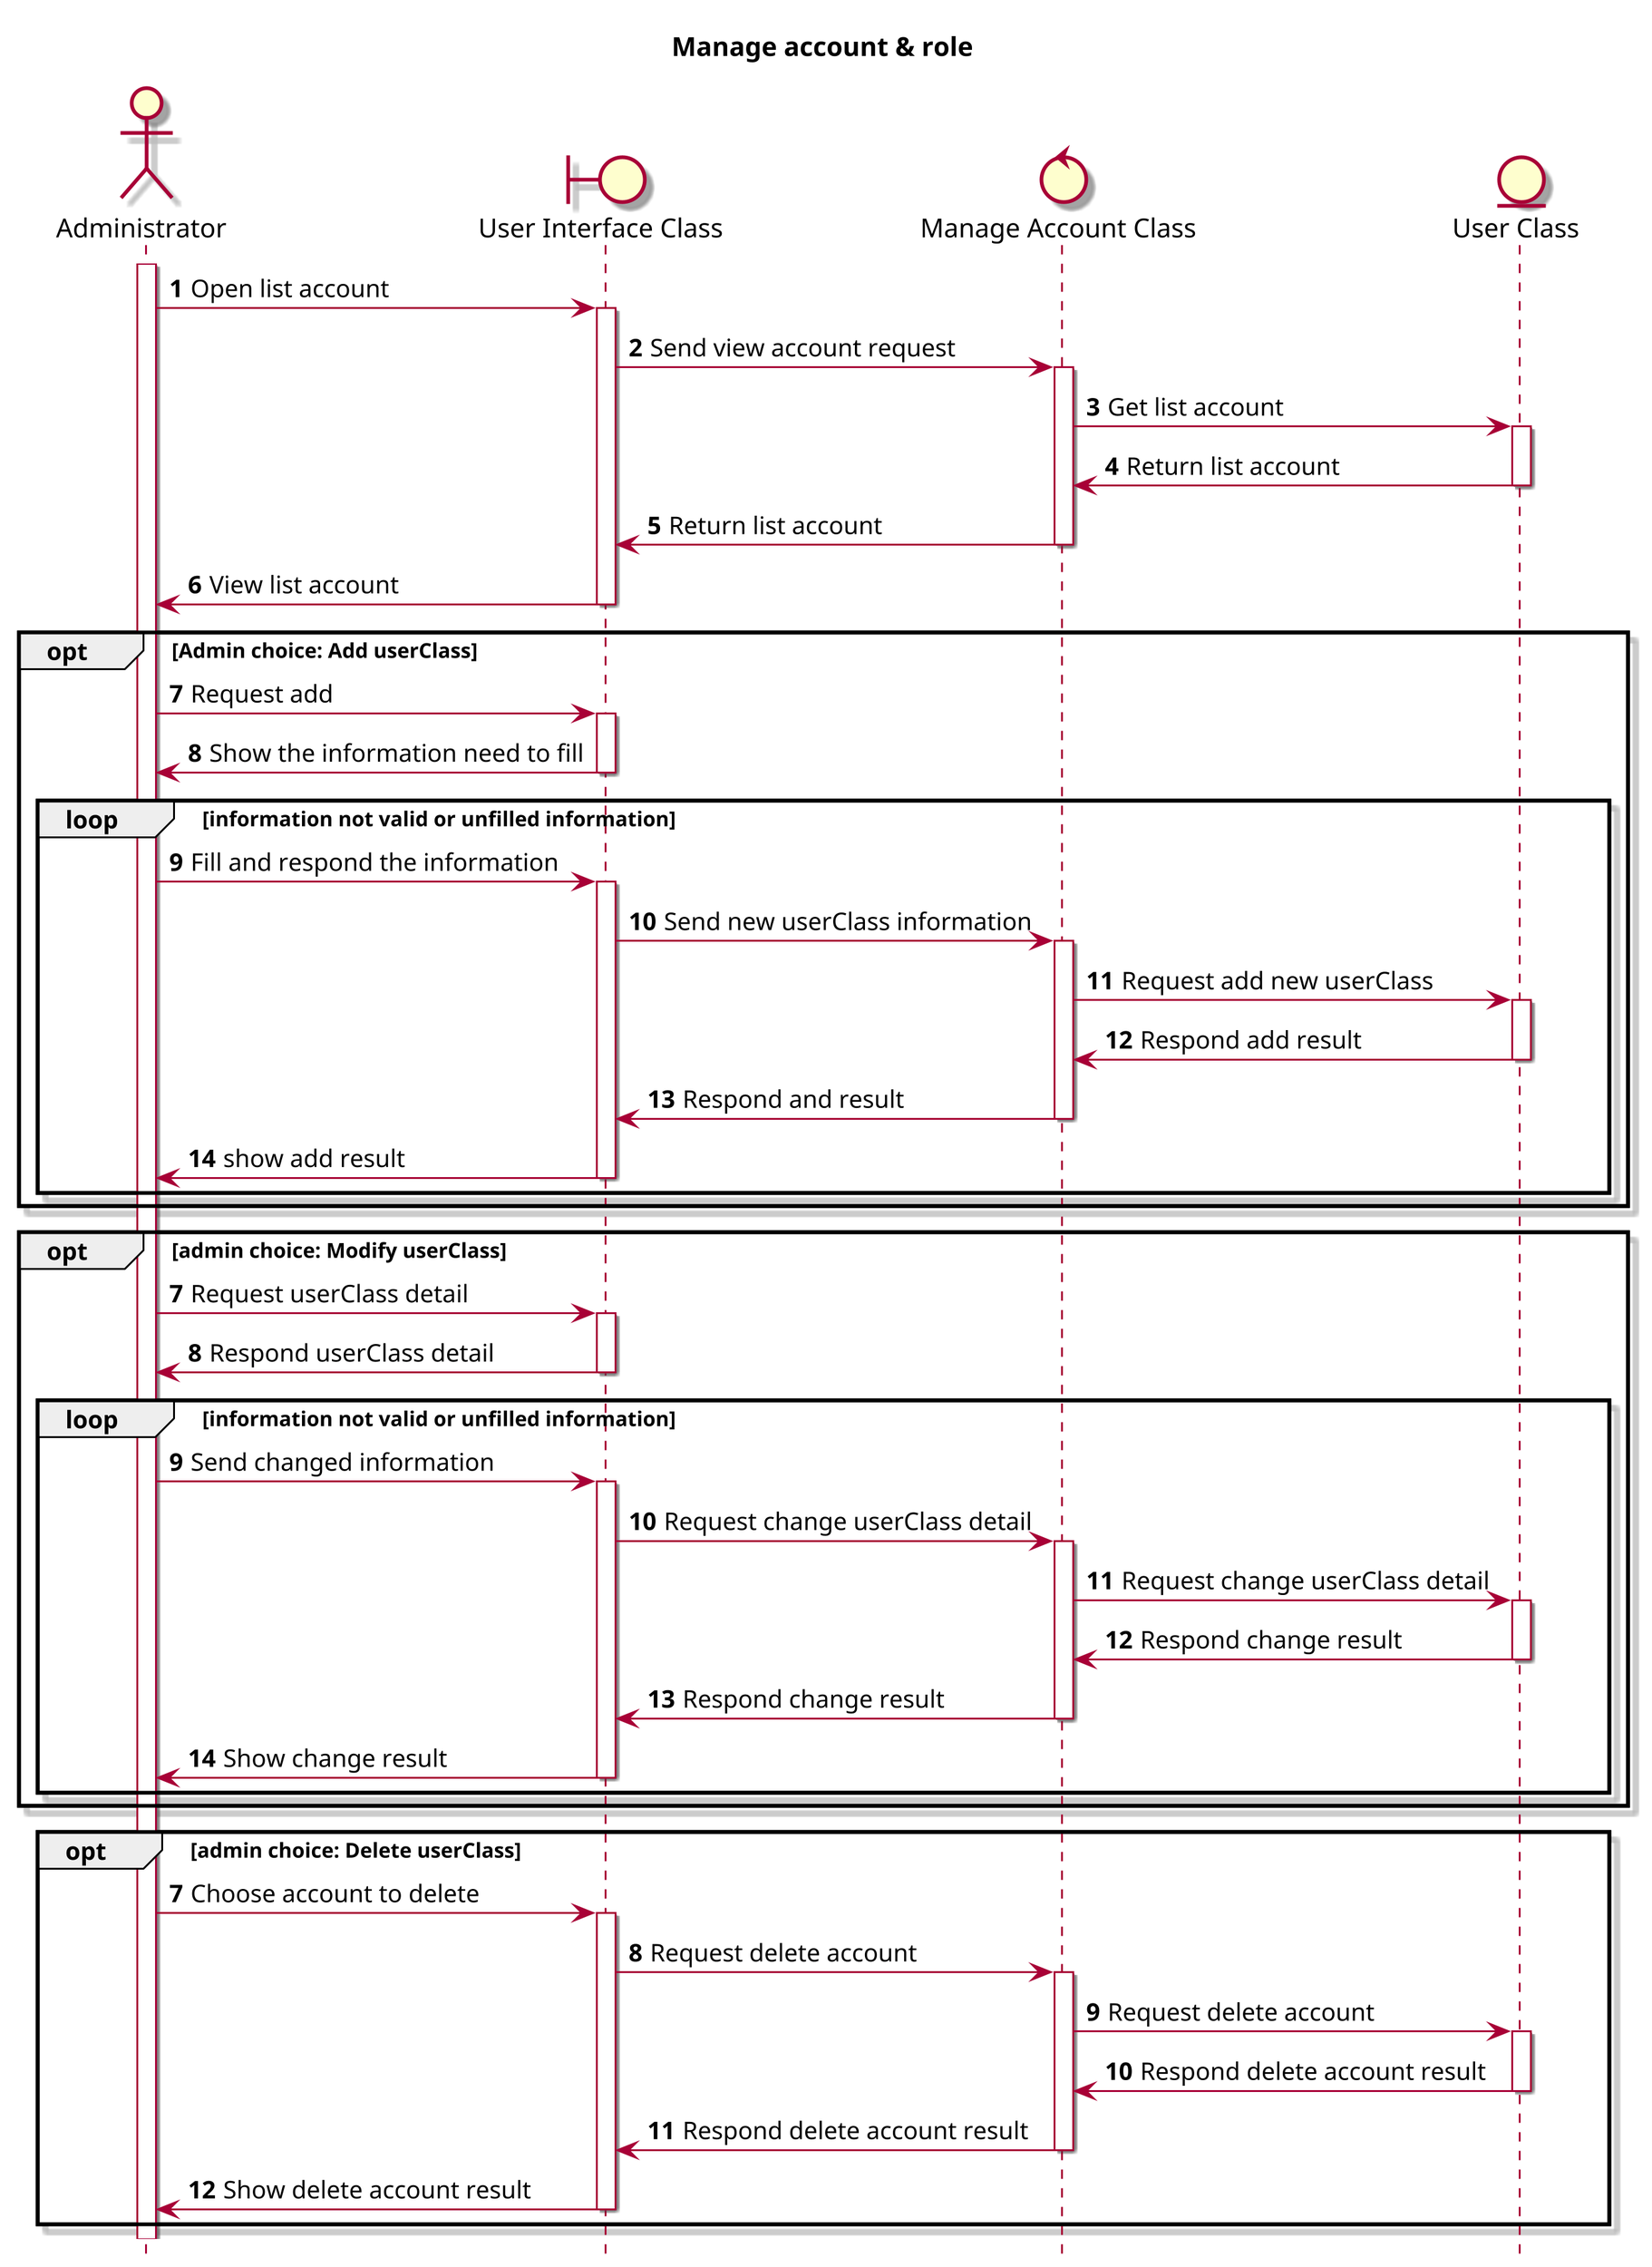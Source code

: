 @startuml SEQ1 Manage account & role
skin rose
hide footbox
scale 3

title "Manage account & role"
actor "Administrator" as admin
boundary "User Interface Class" as UIClass
control "Manage Account Class" as manageAccount
entity "User Class" as userClass


autonumber
    admin ++
    admin -> UIClass ++: Open list account
    UIClass -> manageAccount ++: Send view account request
    manageAccount -> userClass ++: Get list account
    userClass -> manageAccount --: Return list account
    manageAccount -> UIClass --: Return list account
    UIClass -> admin --: View list account

    opt Admin choice: Add userClass
        admin -> UIClass ++: Request add
        UIClass -> admin --: Show the information need to fill
        loop information not valid or unfilled information
        admin -> UIClass ++: Fill and respond the information
        UIClass -> manageAccount ++: Send new userClass information
        manageAccount -> userClass ++: Request add new userClass
        userClass -> manageAccount --: Respond add result
        manageAccount -> UIClass --: Respond and result
        UIClass -> admin --: show add result
        end
    end
    opt admin choice: Modify userClass
        autonumber 7
        admin -> UIClass ++: Request userClass detail
        UIClass -> admin --: Respond userClass detail
        loop information not valid or unfilled information
            admin -> UIClass ++: Send changed information
            UIClass -> manageAccount ++: Request change userClass detail
            manageAccount -> userClass ++: Request change userClass detail
            userClass -> manageAccount --: Respond change result
            manageAccount -> UIClass --: Respond change result
            UIClass -> admin --: Show change result
        end
    end
    opt admin choice: Delete userClass
        autonumber 7
        admin -> UIClass ++: Choose account to delete
        UIClass -> manageAccount ++: Request delete account
        manageAccount -> userClass ++: Request delete account
        userClass -> manageAccount --: Respond delete account result
        manageAccount -> UIClass --: Respond delete account result
        UIClass -> admin --: Show delete account result
    end


@enduml